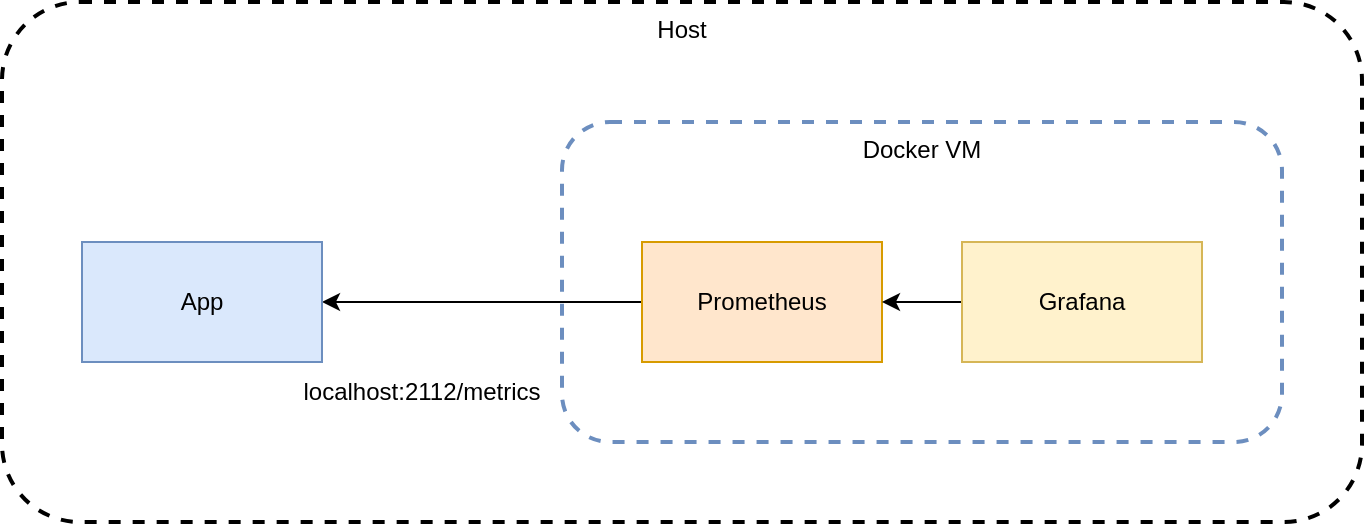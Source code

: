 <mxfile version="21.6.5" type="device">
  <diagram name="Page-1" id="W7uYzspbE1znuXGJ4V4a">
    <mxGraphModel dx="1084" dy="603" grid="1" gridSize="10" guides="1" tooltips="1" connect="1" arrows="1" fold="1" page="1" pageScale="1" pageWidth="1169" pageHeight="827" math="0" shadow="0">
      <root>
        <mxCell id="0" />
        <mxCell id="1" parent="0" />
        <mxCell id="OZ9nxeOi-y4bnbNLwbZq-5" value="Host" style="rounded=1;whiteSpace=wrap;html=1;verticalAlign=top;fillColor=none;dashed=1;strokeWidth=2;" parent="1" vertex="1">
          <mxGeometry x="200" y="140" width="680" height="260" as="geometry" />
        </mxCell>
        <mxCell id="OZ9nxeOi-y4bnbNLwbZq-4" value="Docker VM" style="rounded=1;whiteSpace=wrap;html=1;verticalAlign=top;fillColor=none;dashed=1;strokeColor=#6c8ebf;strokeWidth=2;" parent="1" vertex="1">
          <mxGeometry x="480" y="200" width="360" height="160" as="geometry" />
        </mxCell>
        <mxCell id="OZ9nxeOi-y4bnbNLwbZq-7" style="edgeStyle=orthogonalEdgeStyle;rounded=0;orthogonalLoop=1;jettySize=auto;html=1;exitX=0;exitY=0.5;exitDx=0;exitDy=0;entryX=1;entryY=0.5;entryDx=0;entryDy=0;" parent="1" source="OZ9nxeOi-y4bnbNLwbZq-1" target="OZ9nxeOi-y4bnbNLwbZq-3" edge="1">
          <mxGeometry relative="1" as="geometry" />
        </mxCell>
        <mxCell id="OZ9nxeOi-y4bnbNLwbZq-1" value="Prometheus" style="rounded=0;whiteSpace=wrap;html=1;fillColor=#ffe6cc;strokeColor=#d79b00;" parent="1" vertex="1">
          <mxGeometry x="520" y="260" width="120" height="60" as="geometry" />
        </mxCell>
        <mxCell id="OZ9nxeOi-y4bnbNLwbZq-6" style="edgeStyle=orthogonalEdgeStyle;rounded=0;orthogonalLoop=1;jettySize=auto;html=1;exitX=0;exitY=0.5;exitDx=0;exitDy=0;entryX=1;entryY=0.5;entryDx=0;entryDy=0;" parent="1" source="OZ9nxeOi-y4bnbNLwbZq-2" target="OZ9nxeOi-y4bnbNLwbZq-1" edge="1">
          <mxGeometry relative="1" as="geometry" />
        </mxCell>
        <mxCell id="OZ9nxeOi-y4bnbNLwbZq-2" value="Grafana" style="rounded=0;whiteSpace=wrap;html=1;fillColor=#fff2cc;strokeColor=#d6b656;" parent="1" vertex="1">
          <mxGeometry x="680" y="260" width="120" height="60" as="geometry" />
        </mxCell>
        <mxCell id="OZ9nxeOi-y4bnbNLwbZq-3" value="App" style="rounded=0;whiteSpace=wrap;html=1;fillColor=#dae8fc;strokeColor=#6c8ebf;" parent="1" vertex="1">
          <mxGeometry x="240" y="260" width="120" height="60" as="geometry" />
        </mxCell>
        <mxCell id="OZ9nxeOi-y4bnbNLwbZq-8" value="localhost:2112/metrics" style="text;html=1;strokeColor=none;fillColor=none;align=center;verticalAlign=middle;whiteSpace=wrap;rounded=0;" parent="1" vertex="1">
          <mxGeometry x="340" y="320" width="140" height="30" as="geometry" />
        </mxCell>
      </root>
    </mxGraphModel>
  </diagram>
</mxfile>
